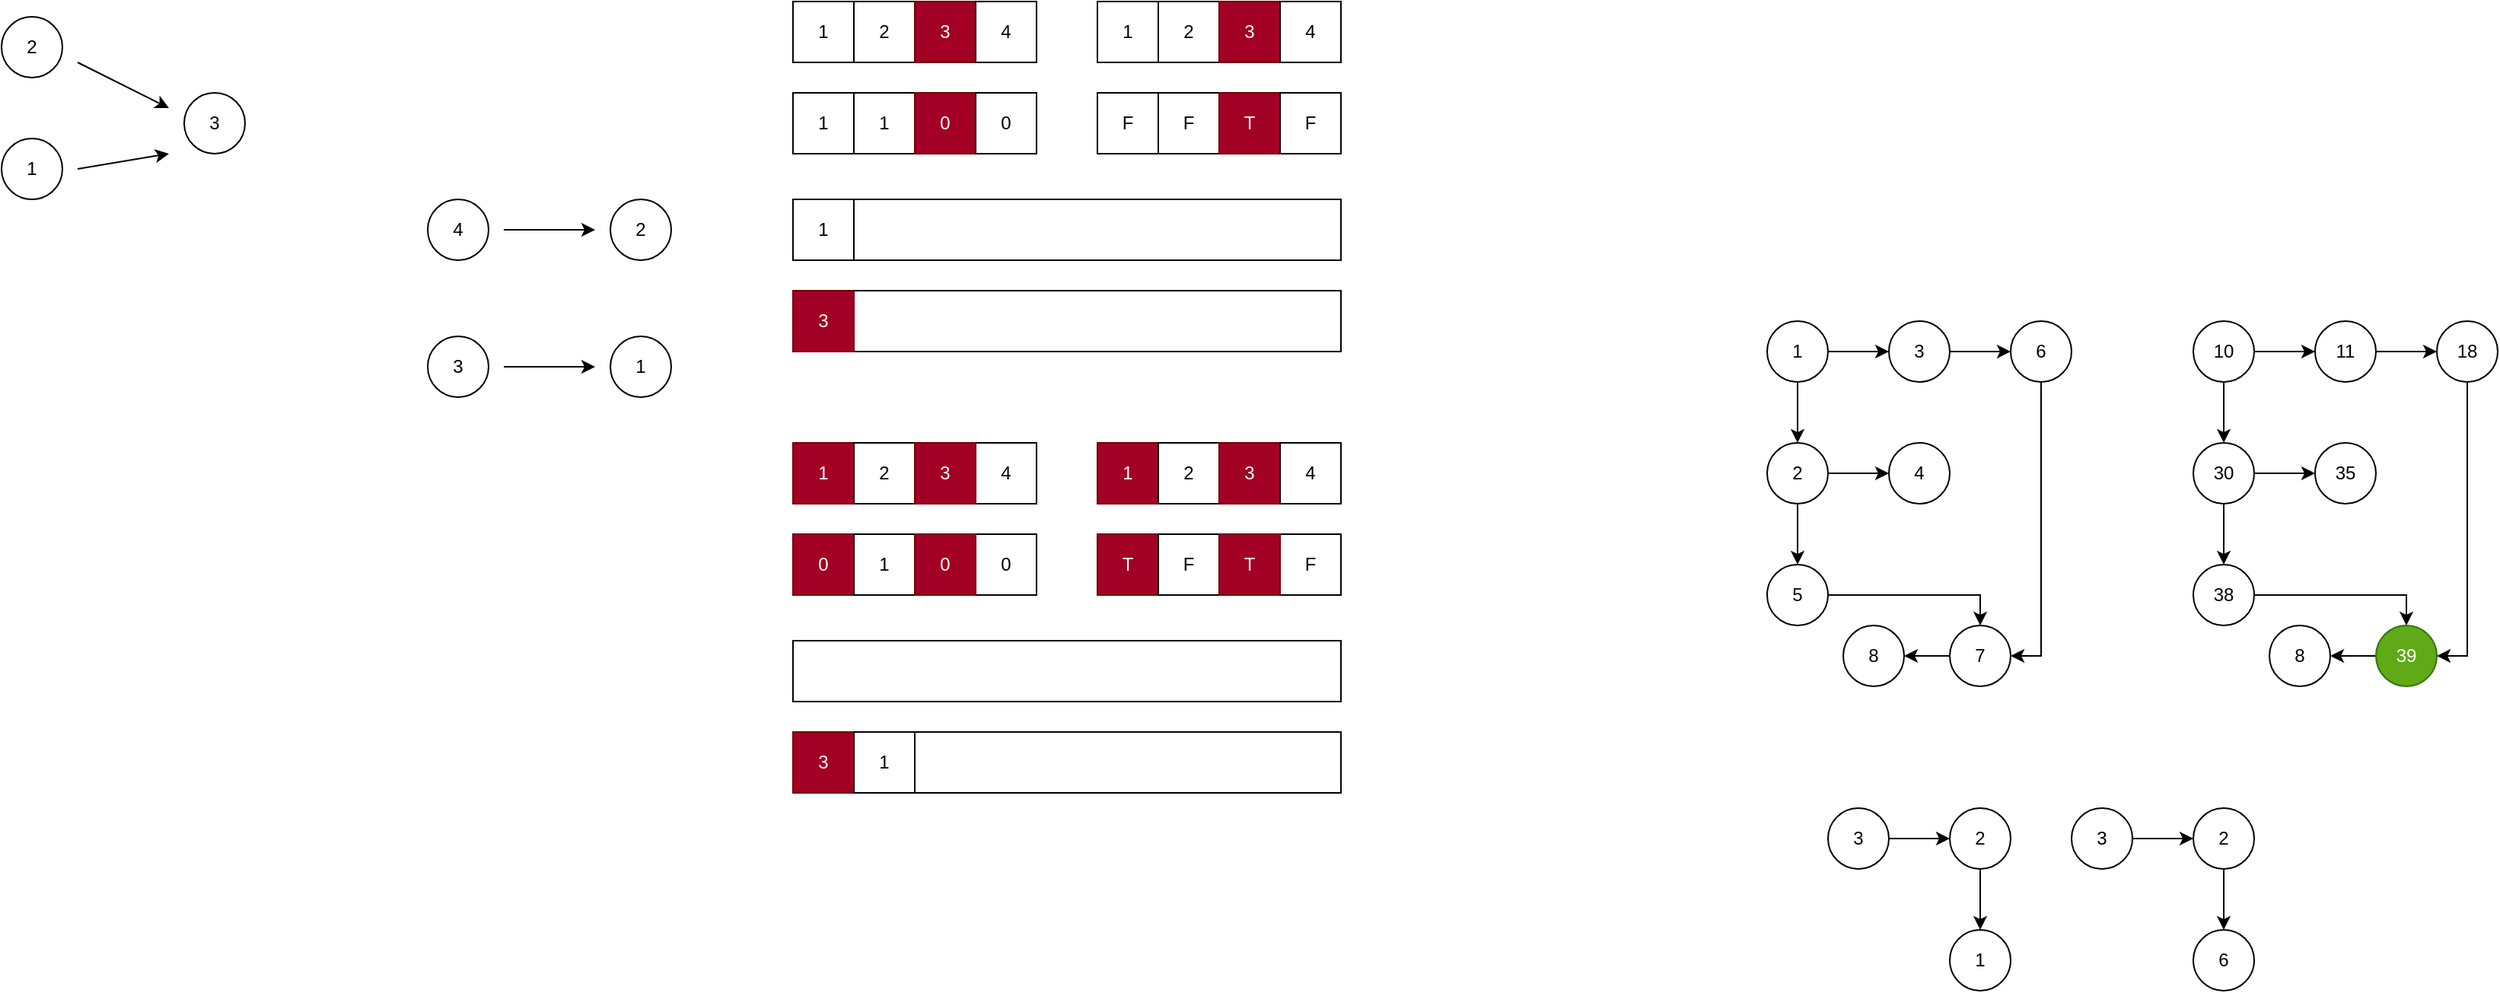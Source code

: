 <mxfile version="15.8.7" type="device"><diagram id="eJxZt32LiJBm_NzR6a59" name="페이지-1"><mxGraphModel dx="813" dy="490" grid="1" gridSize="10" guides="1" tooltips="1" connect="1" arrows="1" fold="1" page="1" pageScale="1" pageWidth="6000" pageHeight="6000" math="0" shadow="0"><root><mxCell id="0"/><mxCell id="1" parent="0"/><mxCell id="Rc7sCP3-MJ9rsAS2swt9-1" value="1" style="ellipse;whiteSpace=wrap;html=1;aspect=fixed;" vertex="1" parent="1"><mxGeometry x="240" y="320" width="40" height="40" as="geometry"/></mxCell><mxCell id="Rc7sCP3-MJ9rsAS2swt9-3" value="2" style="ellipse;whiteSpace=wrap;html=1;aspect=fixed;" vertex="1" parent="1"><mxGeometry x="240" y="240" width="40" height="40" as="geometry"/></mxCell><mxCell id="Rc7sCP3-MJ9rsAS2swt9-4" value="3" style="ellipse;whiteSpace=wrap;html=1;aspect=fixed;" vertex="1" parent="1"><mxGeometry x="360" y="290" width="40" height="40" as="geometry"/></mxCell><mxCell id="Rc7sCP3-MJ9rsAS2swt9-5" value="" style="endArrow=classic;html=1;rounded=0;" edge="1" parent="1"><mxGeometry width="50" height="50" relative="1" as="geometry"><mxPoint x="290" y="340" as="sourcePoint"/><mxPoint x="350" y="330" as="targetPoint"/></mxGeometry></mxCell><mxCell id="Rc7sCP3-MJ9rsAS2swt9-6" value="" style="endArrow=classic;html=1;rounded=0;" edge="1" parent="1"><mxGeometry width="50" height="50" relative="1" as="geometry"><mxPoint x="290" y="270" as="sourcePoint"/><mxPoint x="350" y="300" as="targetPoint"/></mxGeometry></mxCell><mxCell id="Rc7sCP3-MJ9rsAS2swt9-8" value="4" style="ellipse;whiteSpace=wrap;html=1;aspect=fixed;" vertex="1" parent="1"><mxGeometry x="520" y="360" width="40" height="40" as="geometry"/></mxCell><mxCell id="Rc7sCP3-MJ9rsAS2swt9-9" value="2" style="ellipse;whiteSpace=wrap;html=1;aspect=fixed;" vertex="1" parent="1"><mxGeometry x="640" y="360" width="40" height="40" as="geometry"/></mxCell><mxCell id="Rc7sCP3-MJ9rsAS2swt9-11" value="" style="endArrow=classic;html=1;rounded=0;" edge="1" parent="1"><mxGeometry width="50" height="50" relative="1" as="geometry"><mxPoint x="570" y="380" as="sourcePoint"/><mxPoint x="630" y="380" as="targetPoint"/></mxGeometry></mxCell><mxCell id="Rc7sCP3-MJ9rsAS2swt9-12" value="3" style="ellipse;whiteSpace=wrap;html=1;aspect=fixed;" vertex="1" parent="1"><mxGeometry x="520" y="450" width="40" height="40" as="geometry"/></mxCell><mxCell id="Rc7sCP3-MJ9rsAS2swt9-13" value="" style="endArrow=classic;html=1;rounded=0;" edge="1" parent="1"><mxGeometry width="50" height="50" relative="1" as="geometry"><mxPoint x="570" y="470" as="sourcePoint"/><mxPoint x="630" y="470" as="targetPoint"/></mxGeometry></mxCell><mxCell id="Rc7sCP3-MJ9rsAS2swt9-14" value="1" style="ellipse;whiteSpace=wrap;html=1;aspect=fixed;" vertex="1" parent="1"><mxGeometry x="640" y="450" width="40" height="40" as="geometry"/></mxCell><mxCell id="Rc7sCP3-MJ9rsAS2swt9-16" value="1" style="rounded=0;whiteSpace=wrap;html=1;" vertex="1" parent="1"><mxGeometry x="760" y="290" width="40" height="40" as="geometry"/></mxCell><mxCell id="Rc7sCP3-MJ9rsAS2swt9-17" value="1" style="rounded=0;whiteSpace=wrap;html=1;" vertex="1" parent="1"><mxGeometry x="800" y="290" width="40" height="40" as="geometry"/></mxCell><mxCell id="Rc7sCP3-MJ9rsAS2swt9-18" value="0" style="rounded=0;whiteSpace=wrap;html=1;fillColor=#a20025;fontColor=#ffffff;strokeColor=#6F0000;" vertex="1" parent="1"><mxGeometry x="840" y="290" width="40" height="40" as="geometry"/></mxCell><mxCell id="Rc7sCP3-MJ9rsAS2swt9-19" value="0" style="rounded=0;whiteSpace=wrap;html=1;" vertex="1" parent="1"><mxGeometry x="880" y="290" width="40" height="40" as="geometry"/></mxCell><mxCell id="Rc7sCP3-MJ9rsAS2swt9-20" value="1" style="rounded=0;whiteSpace=wrap;html=1;" vertex="1" parent="1"><mxGeometry x="760" y="230" width="40" height="40" as="geometry"/></mxCell><mxCell id="Rc7sCP3-MJ9rsAS2swt9-21" value="2" style="rounded=0;whiteSpace=wrap;html=1;" vertex="1" parent="1"><mxGeometry x="800" y="230" width="40" height="40" as="geometry"/></mxCell><mxCell id="Rc7sCP3-MJ9rsAS2swt9-22" value="3" style="rounded=0;whiteSpace=wrap;html=1;fillColor=#a20025;fontColor=#ffffff;strokeColor=#6F0000;" vertex="1" parent="1"><mxGeometry x="840" y="230" width="40" height="40" as="geometry"/></mxCell><mxCell id="Rc7sCP3-MJ9rsAS2swt9-23" value="4" style="rounded=0;whiteSpace=wrap;html=1;" vertex="1" parent="1"><mxGeometry x="880" y="230" width="40" height="40" as="geometry"/></mxCell><mxCell id="Rc7sCP3-MJ9rsAS2swt9-25" value="F" style="rounded=0;whiteSpace=wrap;html=1;" vertex="1" parent="1"><mxGeometry x="960" y="290" width="40" height="40" as="geometry"/></mxCell><mxCell id="Rc7sCP3-MJ9rsAS2swt9-26" value="F" style="rounded=0;whiteSpace=wrap;html=1;" vertex="1" parent="1"><mxGeometry x="1000" y="290" width="40" height="40" as="geometry"/></mxCell><mxCell id="Rc7sCP3-MJ9rsAS2swt9-27" value="T" style="rounded=0;whiteSpace=wrap;html=1;fillColor=#a20025;fontColor=#ffffff;strokeColor=#6F0000;" vertex="1" parent="1"><mxGeometry x="1040" y="290" width="40" height="40" as="geometry"/></mxCell><mxCell id="Rc7sCP3-MJ9rsAS2swt9-28" value="F" style="rounded=0;whiteSpace=wrap;html=1;" vertex="1" parent="1"><mxGeometry x="1080" y="290" width="40" height="40" as="geometry"/></mxCell><mxCell id="Rc7sCP3-MJ9rsAS2swt9-29" value="1" style="rounded=0;whiteSpace=wrap;html=1;" vertex="1" parent="1"><mxGeometry x="960" y="230" width="40" height="40" as="geometry"/></mxCell><mxCell id="Rc7sCP3-MJ9rsAS2swt9-30" value="2" style="rounded=0;whiteSpace=wrap;html=1;" vertex="1" parent="1"><mxGeometry x="1000" y="230" width="40" height="40" as="geometry"/></mxCell><mxCell id="Rc7sCP3-MJ9rsAS2swt9-31" value="3" style="rounded=0;whiteSpace=wrap;html=1;fillColor=#a20025;fontColor=#ffffff;strokeColor=#6F0000;" vertex="1" parent="1"><mxGeometry x="1040" y="230" width="40" height="40" as="geometry"/></mxCell><mxCell id="Rc7sCP3-MJ9rsAS2swt9-32" value="4" style="rounded=0;whiteSpace=wrap;html=1;" vertex="1" parent="1"><mxGeometry x="1080" y="230" width="40" height="40" as="geometry"/></mxCell><mxCell id="Rc7sCP3-MJ9rsAS2swt9-33" value="" style="rounded=0;whiteSpace=wrap;html=1;" vertex="1" parent="1"><mxGeometry x="760" y="360" width="360" height="40" as="geometry"/></mxCell><mxCell id="Rc7sCP3-MJ9rsAS2swt9-34" value="" style="rounded=0;whiteSpace=wrap;html=1;" vertex="1" parent="1"><mxGeometry x="760" y="420" width="360" height="40" as="geometry"/></mxCell><mxCell id="Rc7sCP3-MJ9rsAS2swt9-35" value="0" style="rounded=0;whiteSpace=wrap;html=1;fillColor=#a20025;fontColor=#ffffff;strokeColor=#6F0000;" vertex="1" parent="1"><mxGeometry x="760" y="580" width="40" height="40" as="geometry"/></mxCell><mxCell id="Rc7sCP3-MJ9rsAS2swt9-36" value="1" style="rounded=0;whiteSpace=wrap;html=1;" vertex="1" parent="1"><mxGeometry x="800" y="580" width="40" height="40" as="geometry"/></mxCell><mxCell id="Rc7sCP3-MJ9rsAS2swt9-37" value="0" style="rounded=0;whiteSpace=wrap;html=1;" vertex="1" parent="1"><mxGeometry x="840" y="580" width="40" height="40" as="geometry"/></mxCell><mxCell id="Rc7sCP3-MJ9rsAS2swt9-38" value="0" style="rounded=0;whiteSpace=wrap;html=1;" vertex="1" parent="1"><mxGeometry x="880" y="580" width="40" height="40" as="geometry"/></mxCell><mxCell id="Rc7sCP3-MJ9rsAS2swt9-39" value="1" style="rounded=0;whiteSpace=wrap;html=1;fillColor=#a20025;fontColor=#ffffff;strokeColor=#6F0000;" vertex="1" parent="1"><mxGeometry x="760" y="520" width="40" height="40" as="geometry"/></mxCell><mxCell id="Rc7sCP3-MJ9rsAS2swt9-40" value="2" style="rounded=0;whiteSpace=wrap;html=1;" vertex="1" parent="1"><mxGeometry x="800" y="520" width="40" height="40" as="geometry"/></mxCell><mxCell id="Rc7sCP3-MJ9rsAS2swt9-41" value="3" style="rounded=0;whiteSpace=wrap;html=1;" vertex="1" parent="1"><mxGeometry x="840" y="520" width="40" height="40" as="geometry"/></mxCell><mxCell id="Rc7sCP3-MJ9rsAS2swt9-42" value="4" style="rounded=0;whiteSpace=wrap;html=1;" vertex="1" parent="1"><mxGeometry x="880" y="520" width="40" height="40" as="geometry"/></mxCell><mxCell id="Rc7sCP3-MJ9rsAS2swt9-43" value="T" style="rounded=0;whiteSpace=wrap;html=1;fillColor=#a20025;fontColor=#ffffff;strokeColor=#6F0000;" vertex="1" parent="1"><mxGeometry x="960" y="580" width="40" height="40" as="geometry"/></mxCell><mxCell id="Rc7sCP3-MJ9rsAS2swt9-44" value="F" style="rounded=0;whiteSpace=wrap;html=1;" vertex="1" parent="1"><mxGeometry x="1000" y="580" width="40" height="40" as="geometry"/></mxCell><mxCell id="Rc7sCP3-MJ9rsAS2swt9-45" value="T" style="rounded=0;whiteSpace=wrap;html=1;" vertex="1" parent="1"><mxGeometry x="1040" y="580" width="40" height="40" as="geometry"/></mxCell><mxCell id="Rc7sCP3-MJ9rsAS2swt9-46" value="F" style="rounded=0;whiteSpace=wrap;html=1;" vertex="1" parent="1"><mxGeometry x="1080" y="580" width="40" height="40" as="geometry"/></mxCell><mxCell id="Rc7sCP3-MJ9rsAS2swt9-47" value="1" style="rounded=0;whiteSpace=wrap;html=1;fillColor=#a20025;fontColor=#ffffff;strokeColor=#6F0000;" vertex="1" parent="1"><mxGeometry x="960" y="520" width="40" height="40" as="geometry"/></mxCell><mxCell id="Rc7sCP3-MJ9rsAS2swt9-48" value="2" style="rounded=0;whiteSpace=wrap;html=1;" vertex="1" parent="1"><mxGeometry x="1000" y="520" width="40" height="40" as="geometry"/></mxCell><mxCell id="Rc7sCP3-MJ9rsAS2swt9-49" value="3" style="rounded=0;whiteSpace=wrap;html=1;fillColor=#a20025;fontColor=#ffffff;strokeColor=#6F0000;" vertex="1" parent="1"><mxGeometry x="1040" y="520" width="40" height="40" as="geometry"/></mxCell><mxCell id="Rc7sCP3-MJ9rsAS2swt9-50" value="4" style="rounded=0;whiteSpace=wrap;html=1;" vertex="1" parent="1"><mxGeometry x="1080" y="520" width="40" height="40" as="geometry"/></mxCell><mxCell id="Rc7sCP3-MJ9rsAS2swt9-51" value="" style="rounded=0;whiteSpace=wrap;html=1;" vertex="1" parent="1"><mxGeometry x="760" y="650" width="360" height="40" as="geometry"/></mxCell><mxCell id="Rc7sCP3-MJ9rsAS2swt9-52" value="" style="rounded=0;whiteSpace=wrap;html=1;" vertex="1" parent="1"><mxGeometry x="760" y="710" width="360" height="40" as="geometry"/></mxCell><mxCell id="Rc7sCP3-MJ9rsAS2swt9-55" value="3" style="rounded=0;whiteSpace=wrap;html=1;fillColor=#a20025;fontColor=#ffffff;strokeColor=#6F0000;" vertex="1" parent="1"><mxGeometry x="760" y="420" width="40" height="40" as="geometry"/></mxCell><mxCell id="Rc7sCP3-MJ9rsAS2swt9-56" value="1" style="rounded=0;whiteSpace=wrap;html=1;" vertex="1" parent="1"><mxGeometry x="760" y="360" width="40" height="40" as="geometry"/></mxCell><mxCell id="Rc7sCP3-MJ9rsAS2swt9-59" value="0" style="rounded=0;whiteSpace=wrap;html=1;fillColor=#a20025;fontColor=#ffffff;strokeColor=#6F0000;" vertex="1" parent="1"><mxGeometry x="840" y="580" width="40" height="40" as="geometry"/></mxCell><mxCell id="Rc7sCP3-MJ9rsAS2swt9-60" value="3" style="rounded=0;whiteSpace=wrap;html=1;fillColor=#a20025;fontColor=#ffffff;strokeColor=#6F0000;" vertex="1" parent="1"><mxGeometry x="840" y="520" width="40" height="40" as="geometry"/></mxCell><mxCell id="Rc7sCP3-MJ9rsAS2swt9-61" value="T" style="rounded=0;whiteSpace=wrap;html=1;fillColor=#a20025;fontColor=#ffffff;strokeColor=#6F0000;" vertex="1" parent="1"><mxGeometry x="1040" y="580" width="40" height="40" as="geometry"/></mxCell><mxCell id="Rc7sCP3-MJ9rsAS2swt9-62" value="3" style="rounded=0;whiteSpace=wrap;html=1;fillColor=#a20025;fontColor=#ffffff;strokeColor=#6F0000;" vertex="1" parent="1"><mxGeometry x="760" y="710" width="40" height="40" as="geometry"/></mxCell><mxCell id="Rc7sCP3-MJ9rsAS2swt9-63" value="1" style="rounded=0;whiteSpace=wrap;html=1;" vertex="1" parent="1"><mxGeometry x="800" y="710" width="40" height="40" as="geometry"/></mxCell><mxCell id="Rc7sCP3-MJ9rsAS2swt9-72" style="edgeStyle=orthogonalEdgeStyle;rounded=0;orthogonalLoop=1;jettySize=auto;html=1;entryX=0.5;entryY=0;entryDx=0;entryDy=0;" edge="1" parent="1" source="Rc7sCP3-MJ9rsAS2swt9-64" target="Rc7sCP3-MJ9rsAS2swt9-65"><mxGeometry relative="1" as="geometry"/></mxCell><mxCell id="Rc7sCP3-MJ9rsAS2swt9-73" style="edgeStyle=orthogonalEdgeStyle;rounded=0;orthogonalLoop=1;jettySize=auto;html=1;" edge="1" parent="1" source="Rc7sCP3-MJ9rsAS2swt9-64" target="Rc7sCP3-MJ9rsAS2swt9-66"><mxGeometry relative="1" as="geometry"/></mxCell><mxCell id="Rc7sCP3-MJ9rsAS2swt9-64" value="1" style="ellipse;whiteSpace=wrap;html=1;aspect=fixed;" vertex="1" parent="1"><mxGeometry x="1400" y="440" width="40" height="40" as="geometry"/></mxCell><mxCell id="Rc7sCP3-MJ9rsAS2swt9-74" style="edgeStyle=orthogonalEdgeStyle;rounded=0;orthogonalLoop=1;jettySize=auto;html=1;" edge="1" parent="1" source="Rc7sCP3-MJ9rsAS2swt9-65" target="Rc7sCP3-MJ9rsAS2swt9-67"><mxGeometry relative="1" as="geometry"/></mxCell><mxCell id="Rc7sCP3-MJ9rsAS2swt9-75" style="edgeStyle=orthogonalEdgeStyle;rounded=0;orthogonalLoop=1;jettySize=auto;html=1;entryX=0.5;entryY=0;entryDx=0;entryDy=0;" edge="1" parent="1" source="Rc7sCP3-MJ9rsAS2swt9-65" target="Rc7sCP3-MJ9rsAS2swt9-68"><mxGeometry relative="1" as="geometry"/></mxCell><mxCell id="Rc7sCP3-MJ9rsAS2swt9-65" value="2" style="ellipse;whiteSpace=wrap;html=1;aspect=fixed;" vertex="1" parent="1"><mxGeometry x="1400" y="520" width="40" height="40" as="geometry"/></mxCell><mxCell id="Rc7sCP3-MJ9rsAS2swt9-76" style="edgeStyle=orthogonalEdgeStyle;rounded=0;orthogonalLoop=1;jettySize=auto;html=1;entryX=0;entryY=0.5;entryDx=0;entryDy=0;" edge="1" parent="1" source="Rc7sCP3-MJ9rsAS2swt9-66" target="Rc7sCP3-MJ9rsAS2swt9-70"><mxGeometry relative="1" as="geometry"/></mxCell><mxCell id="Rc7sCP3-MJ9rsAS2swt9-66" value="3" style="ellipse;whiteSpace=wrap;html=1;aspect=fixed;" vertex="1" parent="1"><mxGeometry x="1480" y="440" width="40" height="40" as="geometry"/></mxCell><mxCell id="Rc7sCP3-MJ9rsAS2swt9-67" value="4" style="ellipse;whiteSpace=wrap;html=1;aspect=fixed;" vertex="1" parent="1"><mxGeometry x="1480" y="520" width="40" height="40" as="geometry"/></mxCell><mxCell id="Rc7sCP3-MJ9rsAS2swt9-77" style="edgeStyle=orthogonalEdgeStyle;rounded=0;orthogonalLoop=1;jettySize=auto;html=1;entryX=0.5;entryY=0;entryDx=0;entryDy=0;" edge="1" parent="1" source="Rc7sCP3-MJ9rsAS2swt9-68" target="Rc7sCP3-MJ9rsAS2swt9-69"><mxGeometry relative="1" as="geometry"/></mxCell><mxCell id="Rc7sCP3-MJ9rsAS2swt9-68" value="5" style="ellipse;whiteSpace=wrap;html=1;aspect=fixed;" vertex="1" parent="1"><mxGeometry x="1400" y="600" width="40" height="40" as="geometry"/></mxCell><mxCell id="Rc7sCP3-MJ9rsAS2swt9-79" style="edgeStyle=orthogonalEdgeStyle;rounded=0;orthogonalLoop=1;jettySize=auto;html=1;entryX=1;entryY=0.5;entryDx=0;entryDy=0;" edge="1" parent="1" source="Rc7sCP3-MJ9rsAS2swt9-69" target="Rc7sCP3-MJ9rsAS2swt9-71"><mxGeometry relative="1" as="geometry"/></mxCell><mxCell id="Rc7sCP3-MJ9rsAS2swt9-69" value="7" style="ellipse;whiteSpace=wrap;html=1;aspect=fixed;" vertex="1" parent="1"><mxGeometry x="1520" y="640" width="40" height="40" as="geometry"/></mxCell><mxCell id="Rc7sCP3-MJ9rsAS2swt9-78" style="edgeStyle=orthogonalEdgeStyle;rounded=0;orthogonalLoop=1;jettySize=auto;html=1;entryX=1;entryY=0.5;entryDx=0;entryDy=0;" edge="1" parent="1" source="Rc7sCP3-MJ9rsAS2swt9-70" target="Rc7sCP3-MJ9rsAS2swt9-69"><mxGeometry relative="1" as="geometry"/></mxCell><mxCell id="Rc7sCP3-MJ9rsAS2swt9-70" value="6" style="ellipse;whiteSpace=wrap;html=1;aspect=fixed;" vertex="1" parent="1"><mxGeometry x="1560" y="440" width="40" height="40" as="geometry"/></mxCell><mxCell id="Rc7sCP3-MJ9rsAS2swt9-71" value="8" style="ellipse;whiteSpace=wrap;html=1;aspect=fixed;" vertex="1" parent="1"><mxGeometry x="1450" y="640" width="40" height="40" as="geometry"/></mxCell><mxCell id="Rc7sCP3-MJ9rsAS2swt9-80" style="edgeStyle=orthogonalEdgeStyle;rounded=0;orthogonalLoop=1;jettySize=auto;html=1;entryX=0.5;entryY=0;entryDx=0;entryDy=0;" edge="1" source="Rc7sCP3-MJ9rsAS2swt9-82" target="Rc7sCP3-MJ9rsAS2swt9-85" parent="1"><mxGeometry relative="1" as="geometry"/></mxCell><mxCell id="Rc7sCP3-MJ9rsAS2swt9-81" style="edgeStyle=orthogonalEdgeStyle;rounded=0;orthogonalLoop=1;jettySize=auto;html=1;" edge="1" source="Rc7sCP3-MJ9rsAS2swt9-82" target="Rc7sCP3-MJ9rsAS2swt9-87" parent="1"><mxGeometry relative="1" as="geometry"/></mxCell><mxCell id="Rc7sCP3-MJ9rsAS2swt9-82" value="10" style="ellipse;whiteSpace=wrap;html=1;aspect=fixed;" vertex="1" parent="1"><mxGeometry x="1680" y="440" width="40" height="40" as="geometry"/></mxCell><mxCell id="Rc7sCP3-MJ9rsAS2swt9-83" style="edgeStyle=orthogonalEdgeStyle;rounded=0;orthogonalLoop=1;jettySize=auto;html=1;" edge="1" source="Rc7sCP3-MJ9rsAS2swt9-85" target="Rc7sCP3-MJ9rsAS2swt9-88" parent="1"><mxGeometry relative="1" as="geometry"/></mxCell><mxCell id="Rc7sCP3-MJ9rsAS2swt9-84" style="edgeStyle=orthogonalEdgeStyle;rounded=0;orthogonalLoop=1;jettySize=auto;html=1;entryX=0.5;entryY=0;entryDx=0;entryDy=0;" edge="1" source="Rc7sCP3-MJ9rsAS2swt9-85" target="Rc7sCP3-MJ9rsAS2swt9-90" parent="1"><mxGeometry relative="1" as="geometry"/></mxCell><mxCell id="Rc7sCP3-MJ9rsAS2swt9-85" value="30" style="ellipse;whiteSpace=wrap;html=1;aspect=fixed;" vertex="1" parent="1"><mxGeometry x="1680" y="520" width="40" height="40" as="geometry"/></mxCell><mxCell id="Rc7sCP3-MJ9rsAS2swt9-86" style="edgeStyle=orthogonalEdgeStyle;rounded=0;orthogonalLoop=1;jettySize=auto;html=1;entryX=0;entryY=0.5;entryDx=0;entryDy=0;" edge="1" source="Rc7sCP3-MJ9rsAS2swt9-87" target="Rc7sCP3-MJ9rsAS2swt9-94" parent="1"><mxGeometry relative="1" as="geometry"/></mxCell><mxCell id="Rc7sCP3-MJ9rsAS2swt9-87" value="11" style="ellipse;whiteSpace=wrap;html=1;aspect=fixed;" vertex="1" parent="1"><mxGeometry x="1760" y="440" width="40" height="40" as="geometry"/></mxCell><mxCell id="Rc7sCP3-MJ9rsAS2swt9-88" value="35" style="ellipse;whiteSpace=wrap;html=1;aspect=fixed;" vertex="1" parent="1"><mxGeometry x="1760" y="520" width="40" height="40" as="geometry"/></mxCell><mxCell id="Rc7sCP3-MJ9rsAS2swt9-89" style="edgeStyle=orthogonalEdgeStyle;rounded=0;orthogonalLoop=1;jettySize=auto;html=1;entryX=0.5;entryY=0;entryDx=0;entryDy=0;" edge="1" source="Rc7sCP3-MJ9rsAS2swt9-90" target="Rc7sCP3-MJ9rsAS2swt9-92" parent="1"><mxGeometry relative="1" as="geometry"/></mxCell><mxCell id="Rc7sCP3-MJ9rsAS2swt9-90" value="38" style="ellipse;whiteSpace=wrap;html=1;aspect=fixed;" vertex="1" parent="1"><mxGeometry x="1680" y="600" width="40" height="40" as="geometry"/></mxCell><mxCell id="Rc7sCP3-MJ9rsAS2swt9-91" style="edgeStyle=orthogonalEdgeStyle;rounded=0;orthogonalLoop=1;jettySize=auto;html=1;entryX=1;entryY=0.5;entryDx=0;entryDy=0;" edge="1" source="Rc7sCP3-MJ9rsAS2swt9-92" target="Rc7sCP3-MJ9rsAS2swt9-95" parent="1"><mxGeometry relative="1" as="geometry"/></mxCell><mxCell id="Rc7sCP3-MJ9rsAS2swt9-92" value="39" style="ellipse;whiteSpace=wrap;html=1;aspect=fixed;fillColor=#60a917;fontColor=#ffffff;strokeColor=#2D7600;" vertex="1" parent="1"><mxGeometry x="1800" y="640" width="40" height="40" as="geometry"/></mxCell><mxCell id="Rc7sCP3-MJ9rsAS2swt9-93" style="edgeStyle=orthogonalEdgeStyle;rounded=0;orthogonalLoop=1;jettySize=auto;html=1;entryX=1;entryY=0.5;entryDx=0;entryDy=0;" edge="1" source="Rc7sCP3-MJ9rsAS2swt9-94" target="Rc7sCP3-MJ9rsAS2swt9-92" parent="1"><mxGeometry relative="1" as="geometry"/></mxCell><mxCell id="Rc7sCP3-MJ9rsAS2swt9-94" value="18" style="ellipse;whiteSpace=wrap;html=1;aspect=fixed;" vertex="1" parent="1"><mxGeometry x="1840" y="440" width="40" height="40" as="geometry"/></mxCell><mxCell id="Rc7sCP3-MJ9rsAS2swt9-95" value="8" style="ellipse;whiteSpace=wrap;html=1;aspect=fixed;" vertex="1" parent="1"><mxGeometry x="1730" y="640" width="40" height="40" as="geometry"/></mxCell><mxCell id="Rc7sCP3-MJ9rsAS2swt9-98" value="1" style="ellipse;whiteSpace=wrap;html=1;aspect=fixed;" vertex="1" parent="1"><mxGeometry x="1520" y="840" width="40" height="40" as="geometry"/></mxCell><mxCell id="Rc7sCP3-MJ9rsAS2swt9-116" style="edgeStyle=orthogonalEdgeStyle;rounded=0;orthogonalLoop=1;jettySize=auto;html=1;entryX=0.5;entryY=0;entryDx=0;entryDy=0;" edge="1" parent="1" source="Rc7sCP3-MJ9rsAS2swt9-103" target="Rc7sCP3-MJ9rsAS2swt9-98"><mxGeometry relative="1" as="geometry"/></mxCell><mxCell id="Rc7sCP3-MJ9rsAS2swt9-103" value="2" style="ellipse;whiteSpace=wrap;html=1;aspect=fixed;" vertex="1" parent="1"><mxGeometry x="1520" y="760" width="40" height="40" as="geometry"/></mxCell><mxCell id="Rc7sCP3-MJ9rsAS2swt9-115" style="edgeStyle=orthogonalEdgeStyle;rounded=0;orthogonalLoop=1;jettySize=auto;html=1;entryX=0;entryY=0.5;entryDx=0;entryDy=0;" edge="1" parent="1" source="Rc7sCP3-MJ9rsAS2swt9-110" target="Rc7sCP3-MJ9rsAS2swt9-103"><mxGeometry relative="1" as="geometry"/></mxCell><mxCell id="Rc7sCP3-MJ9rsAS2swt9-110" value="3" style="ellipse;whiteSpace=wrap;html=1;aspect=fixed;" vertex="1" parent="1"><mxGeometry x="1440" y="760" width="40" height="40" as="geometry"/></mxCell><mxCell id="Rc7sCP3-MJ9rsAS2swt9-117" value="6" style="ellipse;whiteSpace=wrap;html=1;aspect=fixed;" vertex="1" parent="1"><mxGeometry x="1680" y="840" width="40" height="40" as="geometry"/></mxCell><mxCell id="Rc7sCP3-MJ9rsAS2swt9-118" style="edgeStyle=orthogonalEdgeStyle;rounded=0;orthogonalLoop=1;jettySize=auto;html=1;entryX=0.5;entryY=0;entryDx=0;entryDy=0;" edge="1" source="Rc7sCP3-MJ9rsAS2swt9-119" target="Rc7sCP3-MJ9rsAS2swt9-117" parent="1"><mxGeometry relative="1" as="geometry"/></mxCell><mxCell id="Rc7sCP3-MJ9rsAS2swt9-119" value="2" style="ellipse;whiteSpace=wrap;html=1;aspect=fixed;" vertex="1" parent="1"><mxGeometry x="1680" y="760" width="40" height="40" as="geometry"/></mxCell><mxCell id="Rc7sCP3-MJ9rsAS2swt9-120" style="edgeStyle=orthogonalEdgeStyle;rounded=0;orthogonalLoop=1;jettySize=auto;html=1;entryX=0;entryY=0.5;entryDx=0;entryDy=0;" edge="1" source="Rc7sCP3-MJ9rsAS2swt9-121" target="Rc7sCP3-MJ9rsAS2swt9-119" parent="1"><mxGeometry relative="1" as="geometry"/></mxCell><mxCell id="Rc7sCP3-MJ9rsAS2swt9-121" value="3" style="ellipse;whiteSpace=wrap;html=1;aspect=fixed;" vertex="1" parent="1"><mxGeometry x="1600" y="760" width="40" height="40" as="geometry"/></mxCell></root></mxGraphModel></diagram></mxfile>